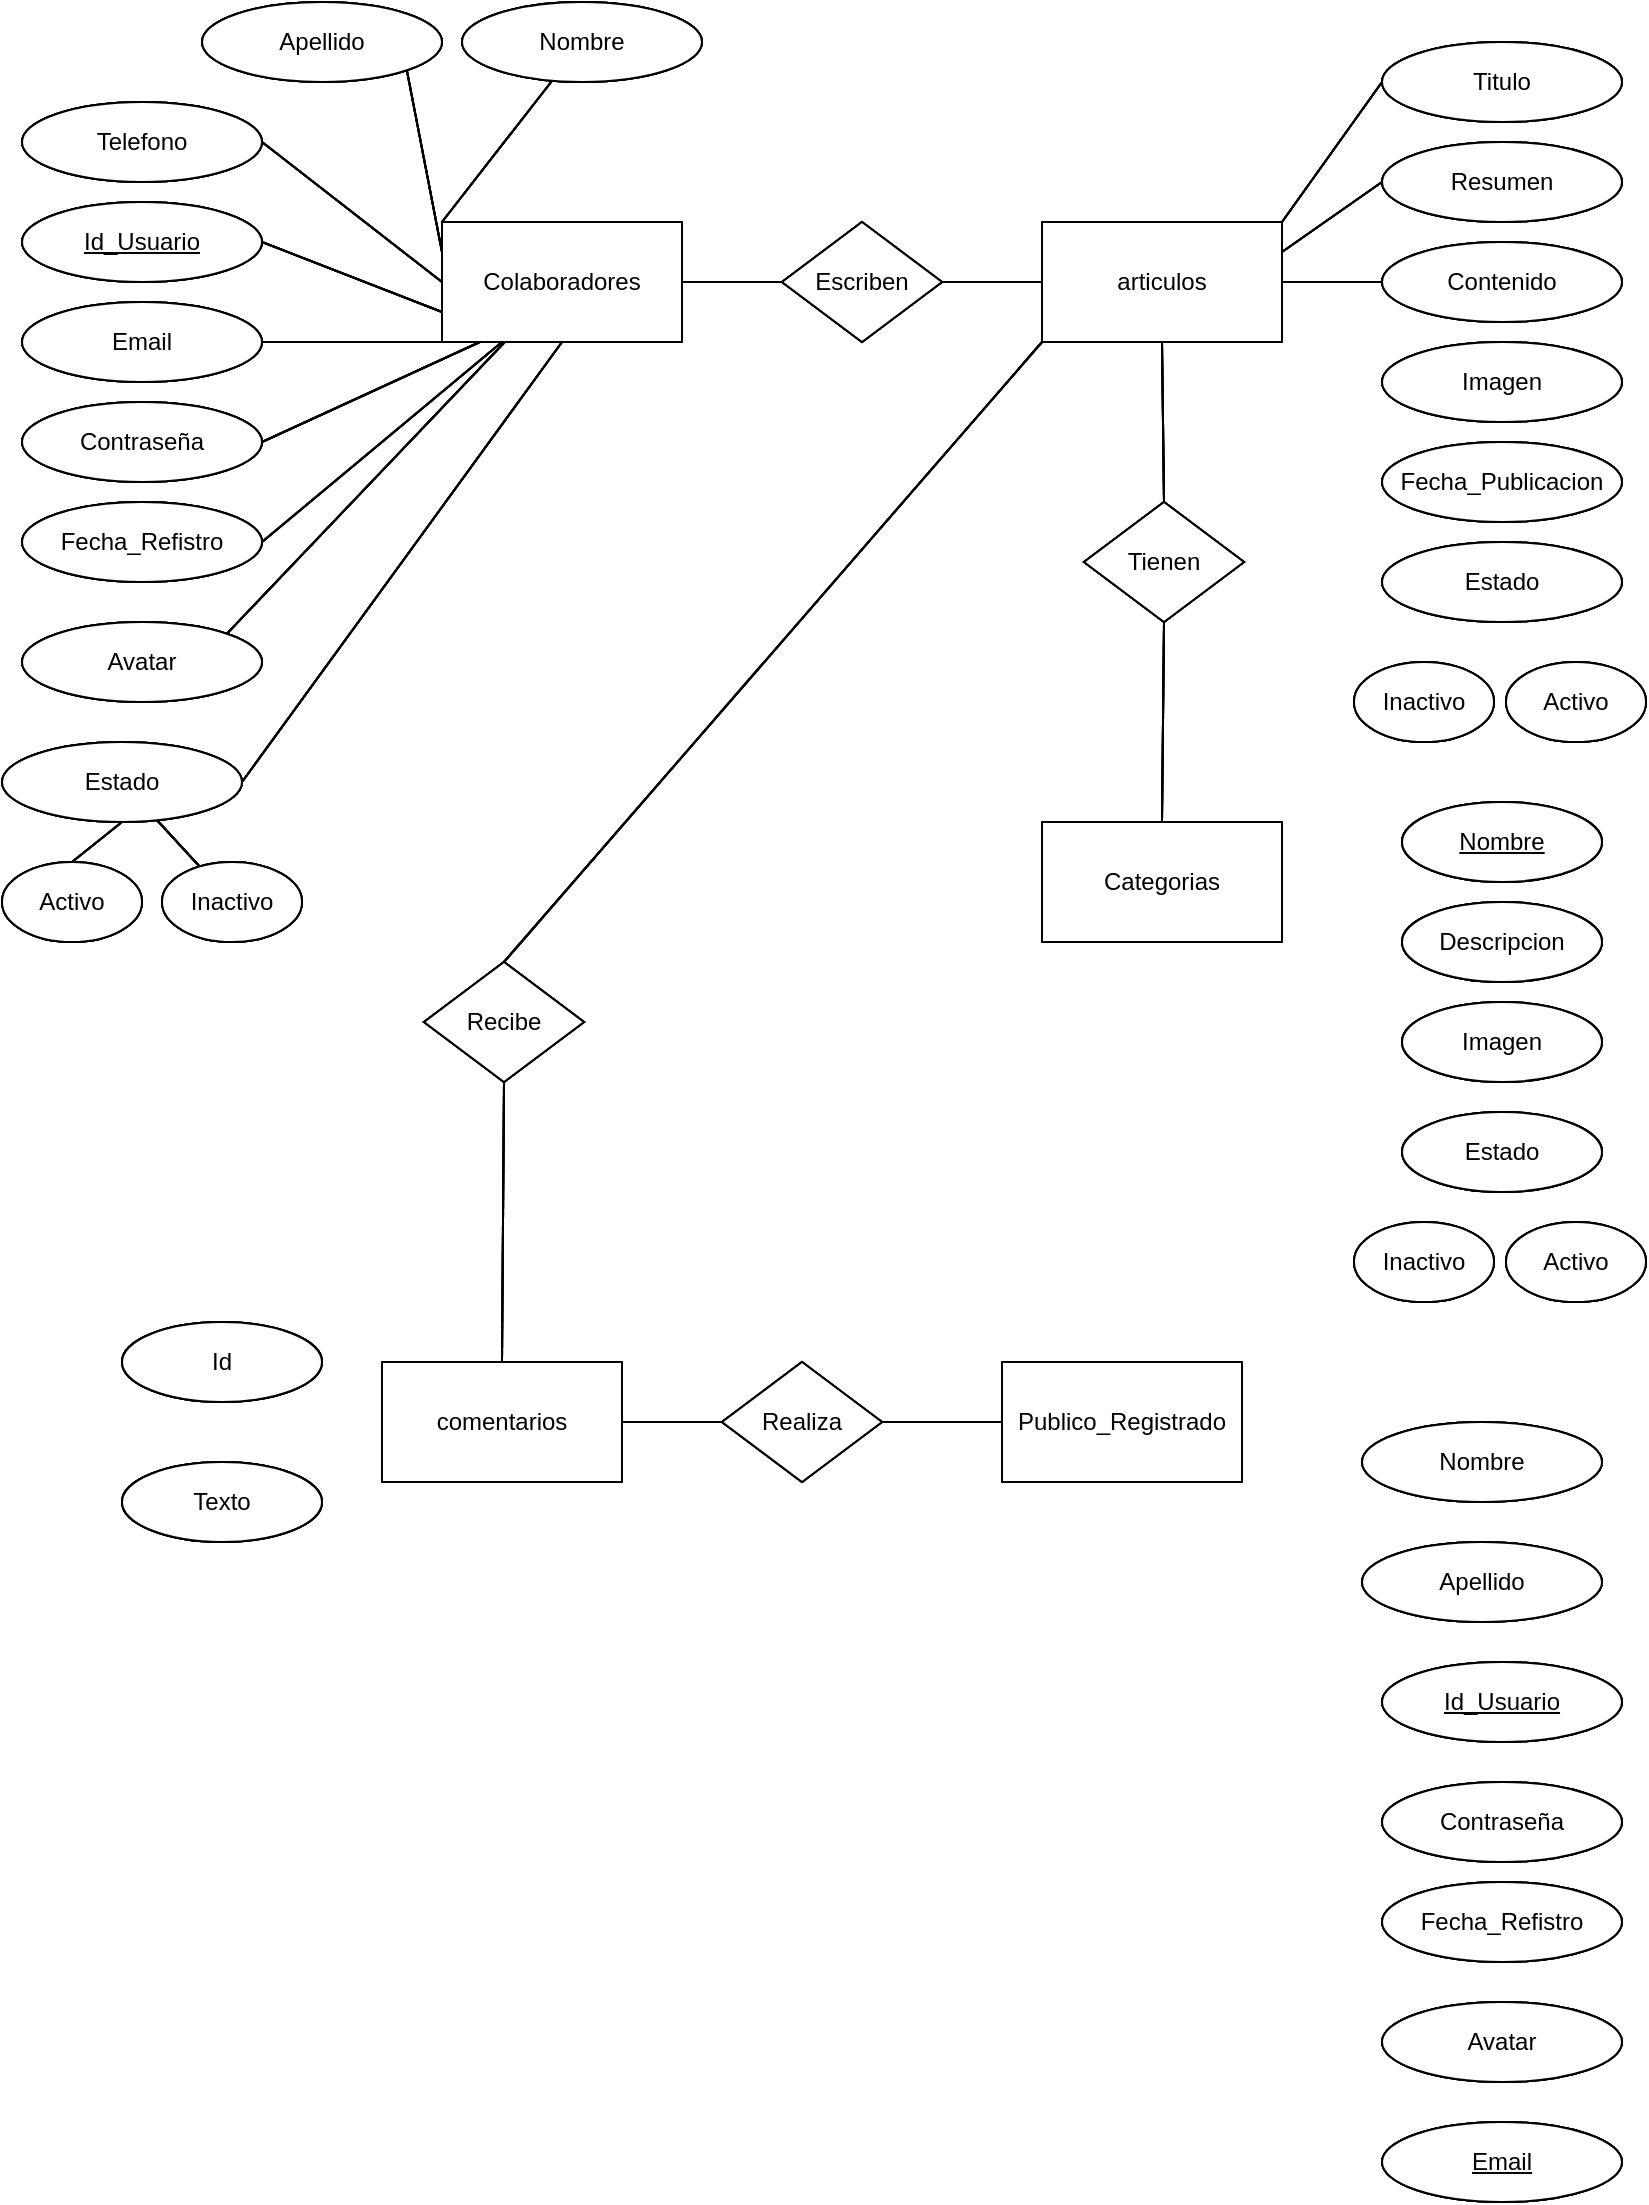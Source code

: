 <mxfile>
    <diagram id="1EV64XR-tnMIAK394U29" name="Página-1">
        <mxGraphModel dx="946" dy="679" grid="1" gridSize="10" guides="1" tooltips="1" connect="1" arrows="1" fold="1" page="1" pageScale="1" pageWidth="827" pageHeight="1169" math="0" shadow="0">
            <root>
                <mxCell id="0"/>
                <mxCell id="1" parent="0"/>
                <mxCell id="2" value="Colaboradores" style="rounded=0;whiteSpace=wrap;html=1;" parent="1" vertex="1">
                    <mxGeometry x="220" y="120" width="120" height="60" as="geometry"/>
                </mxCell>
                <mxCell id="3" value="articulos" style="rounded=0;whiteSpace=wrap;html=1;" parent="1" vertex="1">
                    <mxGeometry x="520" y="120" width="120" height="60" as="geometry"/>
                </mxCell>
                <mxCell id="4" value="comentarios" style="rounded=0;whiteSpace=wrap;html=1;" parent="1" vertex="1">
                    <mxGeometry x="190" y="690" width="120" height="60" as="geometry"/>
                </mxCell>
                <mxCell id="6" value="Publico_Registrado" style="rounded=0;whiteSpace=wrap;html=1;" parent="1" vertex="1">
                    <mxGeometry x="500" y="690" width="120" height="60" as="geometry"/>
                </mxCell>
                <mxCell id="8" value="Categorias" style="rounded=0;whiteSpace=wrap;html=1;" parent="1" vertex="1">
                    <mxGeometry x="520" y="420" width="120" height="60" as="geometry"/>
                </mxCell>
                <mxCell id="9" value="Nombre" style="ellipse;whiteSpace=wrap;html=1;" parent="1" vertex="1">
                    <mxGeometry x="230" y="10" width="120" height="40" as="geometry"/>
                </mxCell>
                <mxCell id="34" style="edgeStyle=none;html=1;exitX=1;exitY=1;exitDx=0;exitDy=0;entryX=0;entryY=0.25;entryDx=0;entryDy=0;endArrow=none;endFill=0;" parent="1" source="10" target="2" edge="1">
                    <mxGeometry relative="1" as="geometry"/>
                </mxCell>
                <mxCell id="10" value="Apellido" style="ellipse;whiteSpace=wrap;html=1;" parent="1" vertex="1">
                    <mxGeometry x="100" y="10" width="120" height="40" as="geometry"/>
                </mxCell>
                <mxCell id="11" value="Telefono" style="ellipse;whiteSpace=wrap;html=1;" parent="1" vertex="1">
                    <mxGeometry x="10" y="60" width="120" height="40" as="geometry"/>
                </mxCell>
                <mxCell id="12" value="&lt;u&gt;Id_Usuario&lt;/u&gt;" style="ellipse;whiteSpace=wrap;html=1;" parent="1" vertex="1">
                    <mxGeometry x="10" y="110" width="120" height="40" as="geometry"/>
                </mxCell>
                <mxCell id="13" value="Email" style="ellipse;whiteSpace=wrap;html=1;" parent="1" vertex="1">
                    <mxGeometry x="10" y="160" width="120" height="40" as="geometry"/>
                </mxCell>
                <mxCell id="15" value="Contraseña" style="ellipse;whiteSpace=wrap;html=1;" parent="1" vertex="1">
                    <mxGeometry x="10" y="210" width="120" height="40" as="geometry"/>
                </mxCell>
                <mxCell id="16" value="Fecha_Refistro" style="ellipse;whiteSpace=wrap;html=1;" parent="1" vertex="1">
                    <mxGeometry x="10" y="260" width="120" height="40" as="geometry"/>
                </mxCell>
                <mxCell id="17" value="Activo" style="ellipse;whiteSpace=wrap;html=1;" parent="1" vertex="1">
                    <mxGeometry y="440" width="70" height="40" as="geometry"/>
                </mxCell>
                <mxCell id="18" value="Inactivo" style="ellipse;whiteSpace=wrap;html=1;" parent="1" vertex="1">
                    <mxGeometry x="80" y="440" width="70" height="40" as="geometry"/>
                </mxCell>
                <mxCell id="19" value="Avatar" style="ellipse;whiteSpace=wrap;html=1;" parent="1" vertex="1">
                    <mxGeometry x="10" y="320" width="120" height="40" as="geometry"/>
                </mxCell>
                <mxCell id="20" value="Estado" style="ellipse;whiteSpace=wrap;html=1;" parent="1" vertex="1">
                    <mxGeometry y="380" width="120" height="40" as="geometry"/>
                </mxCell>
                <mxCell id="21" value="Titulo" style="ellipse;whiteSpace=wrap;html=1;" parent="1" vertex="1">
                    <mxGeometry x="690" y="30" width="120" height="40" as="geometry"/>
                </mxCell>
                <mxCell id="22" value="Resumen" style="ellipse;whiteSpace=wrap;html=1;" parent="1" vertex="1">
                    <mxGeometry x="690" y="80" width="120" height="40" as="geometry"/>
                </mxCell>
                <mxCell id="23" value="Contenido" style="ellipse;whiteSpace=wrap;html=1;" parent="1" vertex="1">
                    <mxGeometry x="690" y="130" width="120" height="40" as="geometry"/>
                </mxCell>
                <mxCell id="24" value="Imagen" style="ellipse;whiteSpace=wrap;html=1;" parent="1" vertex="1">
                    <mxGeometry x="690" y="180" width="120" height="40" as="geometry"/>
                </mxCell>
                <mxCell id="25" value="Fecha_Publicacion" style="ellipse;whiteSpace=wrap;html=1;" parent="1" vertex="1">
                    <mxGeometry x="690" y="230" width="120" height="40" as="geometry"/>
                </mxCell>
                <mxCell id="26" value="Estado" style="ellipse;whiteSpace=wrap;html=1;" parent="1" vertex="1">
                    <mxGeometry x="690" y="280" width="120" height="40" as="geometry"/>
                </mxCell>
                <mxCell id="29" value="Activo" style="ellipse;whiteSpace=wrap;html=1;" parent="1" vertex="1">
                    <mxGeometry x="752" y="340" width="70" height="40" as="geometry"/>
                </mxCell>
                <mxCell id="30" value="Inactivo" style="ellipse;whiteSpace=wrap;html=1;" parent="1" vertex="1">
                    <mxGeometry x="676" y="340" width="70" height="40" as="geometry"/>
                </mxCell>
                <mxCell id="33" value="" style="endArrow=none;html=1;exitX=0;exitY=0;exitDx=0;exitDy=0;" parent="1" source="2" target="9" edge="1">
                    <mxGeometry width="50" height="50" relative="1" as="geometry">
                        <mxPoint x="420" y="230" as="sourcePoint"/>
                        <mxPoint x="130" y="50" as="targetPoint"/>
                    </mxGeometry>
                </mxCell>
                <mxCell id="35" value="" style="endArrow=none;html=1;entryX=0;entryY=0.5;entryDx=0;entryDy=0;exitX=1;exitY=0.5;exitDx=0;exitDy=0;" parent="1" source="11" target="2" edge="1">
                    <mxGeometry width="50" height="50" relative="1" as="geometry">
                        <mxPoint x="130" y="160" as="sourcePoint"/>
                        <mxPoint x="180" y="110" as="targetPoint"/>
                    </mxGeometry>
                </mxCell>
                <mxCell id="36" value="" style="endArrow=none;html=1;entryX=0;entryY=0.75;entryDx=0;entryDy=0;exitX=1;exitY=0.5;exitDx=0;exitDy=0;" parent="1" source="12" target="2" edge="1">
                    <mxGeometry width="50" height="50" relative="1" as="geometry">
                        <mxPoint x="330" y="290" as="sourcePoint"/>
                        <mxPoint x="380" y="240" as="targetPoint"/>
                        <Array as="points"/>
                    </mxGeometry>
                </mxCell>
                <mxCell id="37" value="" style="endArrow=none;html=1;entryX=0;entryY=1;entryDx=0;entryDy=0;exitX=1;exitY=0.5;exitDx=0;exitDy=0;" parent="1" source="13" target="2" edge="1">
                    <mxGeometry width="50" height="50" relative="1" as="geometry">
                        <mxPoint x="130" y="270" as="sourcePoint"/>
                        <mxPoint x="180" y="220" as="targetPoint"/>
                    </mxGeometry>
                </mxCell>
                <mxCell id="38" value="" style="endArrow=none;html=1;entryX=0.158;entryY=1;entryDx=0;entryDy=0;entryPerimeter=0;exitX=1;exitY=0.5;exitDx=0;exitDy=0;" parent="1" source="15" target="2" edge="1">
                    <mxGeometry width="50" height="50" relative="1" as="geometry">
                        <mxPoint x="130" y="320" as="sourcePoint"/>
                        <mxPoint x="250" y="180" as="targetPoint"/>
                    </mxGeometry>
                </mxCell>
                <mxCell id="39" value="" style="endArrow=none;html=1;entryX=0.25;entryY=1;entryDx=0;entryDy=0;exitX=1;exitY=0.5;exitDx=0;exitDy=0;" parent="1" source="16" target="2" edge="1">
                    <mxGeometry width="50" height="50" relative="1" as="geometry">
                        <mxPoint x="130" y="375" as="sourcePoint"/>
                        <mxPoint x="280" y="190" as="targetPoint"/>
                    </mxGeometry>
                </mxCell>
                <mxCell id="40" value="" style="endArrow=none;html=1;exitX=1;exitY=0;exitDx=0;exitDy=0;" parent="1" source="19" target="2" edge="1">
                    <mxGeometry width="50" height="50" relative="1" as="geometry">
                        <mxPoint x="330" y="290" as="sourcePoint"/>
                        <mxPoint x="265" y="185" as="targetPoint"/>
                    </mxGeometry>
                </mxCell>
                <mxCell id="41" value="" style="endArrow=none;html=1;exitX=1;exitY=0.5;exitDx=0;exitDy=0;entryX=0.5;entryY=1;entryDx=0;entryDy=0;" parent="1" source="20" target="2" edge="1">
                    <mxGeometry width="50" height="50" relative="1" as="geometry">
                        <mxPoint x="330" y="290" as="sourcePoint"/>
                        <mxPoint x="380" y="240" as="targetPoint"/>
                    </mxGeometry>
                </mxCell>
                <mxCell id="42" value="" style="endArrow=none;html=1;" parent="1" source="18" target="20" edge="1">
                    <mxGeometry width="50" height="50" relative="1" as="geometry">
                        <mxPoint x="330" y="490" as="sourcePoint"/>
                        <mxPoint x="240" y="460" as="targetPoint"/>
                    </mxGeometry>
                </mxCell>
                <mxCell id="43" value="" style="endArrow=none;html=1;entryX=0.5;entryY=1;entryDx=0;entryDy=0;exitX=0.5;exitY=0;exitDx=0;exitDy=0;" parent="1" source="17" target="20" edge="1">
                    <mxGeometry width="50" height="50" relative="1" as="geometry">
                        <mxPoint x="330" y="490" as="sourcePoint"/>
                        <mxPoint x="380" y="440" as="targetPoint"/>
                    </mxGeometry>
                </mxCell>
                <mxCell id="44" value="&lt;u&gt;Nombre&lt;/u&gt;" style="ellipse;whiteSpace=wrap;html=1;" parent="1" vertex="1">
                    <mxGeometry x="700" y="410" width="100" height="40" as="geometry"/>
                </mxCell>
                <mxCell id="45" value="Descripcion&lt;span style=&quot;color: rgba(0, 0, 0, 0); font-family: monospace; font-size: 0px; text-align: start;&quot;&gt;%3CmxGraphModel%3E%3Croot%3E%3CmxCell%20id%3D%220%22%2F%3E%3CmxCell%20id%3D%221%22%20parent%3D%220%22%2F%3E%3CmxCell%20id%3D%222%22%20value%3D%22Nombre%22%20style%3D%22ellipse%3BwhiteSpace%3Dwrap%3Bhtml%3D1%3B%22%20vertex%3D%221%22%20parent%3D%221%22%3E%3CmxGeometry%20x%3D%22700%22%20y%3D%22410%22%20width%3D%22100%22%20height%3D%2240%22%20as%3D%22geometry%22%2F%3E%3C%2FmxCell%3E%3C%2Froot%3E%3C%2FmxGraphModel%3E&lt;/span&gt;" style="ellipse;whiteSpace=wrap;html=1;" parent="1" vertex="1">
                    <mxGeometry x="700" y="460" width="100" height="40" as="geometry"/>
                </mxCell>
                <mxCell id="46" value="Imagen" style="ellipse;whiteSpace=wrap;html=1;" parent="1" vertex="1">
                    <mxGeometry x="700" y="510" width="100" height="40" as="geometry"/>
                </mxCell>
                <mxCell id="47" value="Estado" style="ellipse;whiteSpace=wrap;html=1;" parent="1" vertex="1">
                    <mxGeometry x="700" y="565" width="100" height="40" as="geometry"/>
                </mxCell>
                <mxCell id="48" value="Id" style="ellipse;whiteSpace=wrap;html=1;" parent="1" vertex="1">
                    <mxGeometry x="60" y="670" width="100" height="40" as="geometry"/>
                </mxCell>
                <mxCell id="50" value="Texto" style="ellipse;whiteSpace=wrap;html=1;" parent="1" vertex="1">
                    <mxGeometry x="60" y="740" width="100" height="40" as="geometry"/>
                </mxCell>
                <mxCell id="52" value="Inactivo" style="ellipse;whiteSpace=wrap;html=1;" parent="1" vertex="1">
                    <mxGeometry x="676" y="620" width="70" height="40" as="geometry"/>
                </mxCell>
                <mxCell id="53" value="Activo" style="ellipse;whiteSpace=wrap;html=1;" parent="1" vertex="1">
                    <mxGeometry x="752" y="620" width="70" height="40" as="geometry"/>
                </mxCell>
                <mxCell id="54" value="Nombre" style="ellipse;whiteSpace=wrap;html=1;" parent="1" vertex="1">
                    <mxGeometry x="680" y="720" width="120" height="40" as="geometry"/>
                </mxCell>
                <mxCell id="55" value="Apellido" style="ellipse;whiteSpace=wrap;html=1;" parent="1" vertex="1">
                    <mxGeometry x="680" y="780" width="120" height="40" as="geometry"/>
                </mxCell>
                <mxCell id="56" value="&lt;u&gt;Id_Usuario&lt;/u&gt;" style="ellipse;whiteSpace=wrap;html=1;" parent="1" vertex="1">
                    <mxGeometry x="690" y="840" width="120" height="40" as="geometry"/>
                </mxCell>
                <mxCell id="57" value="Contraseña" style="ellipse;whiteSpace=wrap;html=1;" parent="1" vertex="1">
                    <mxGeometry x="690" y="900" width="120" height="40" as="geometry"/>
                </mxCell>
                <mxCell id="58" value="Fecha_Refistro" style="ellipse;whiteSpace=wrap;html=1;" parent="1" vertex="1">
                    <mxGeometry x="690" y="950" width="120" height="40" as="geometry"/>
                </mxCell>
                <mxCell id="59" value="Avatar" style="ellipse;whiteSpace=wrap;html=1;" parent="1" vertex="1">
                    <mxGeometry x="690" y="1010" width="120" height="40" as="geometry"/>
                </mxCell>
                <mxCell id="60" value="&lt;u&gt;Email&lt;/u&gt;" style="ellipse;whiteSpace=wrap;html=1;" parent="1" vertex="1">
                    <mxGeometry x="690" y="1070" width="120" height="40" as="geometry"/>
                </mxCell>
                <mxCell id="62" value="Escriben" style="rhombus;whiteSpace=wrap;html=1;" parent="1" vertex="1">
                    <mxGeometry x="390" y="120" width="80" height="60" as="geometry"/>
                </mxCell>
                <mxCell id="63" value="Tienen" style="rhombus;whiteSpace=wrap;html=1;" parent="1" vertex="1">
                    <mxGeometry x="541" y="260" width="80" height="60" as="geometry"/>
                </mxCell>
                <mxCell id="64" value="Realiza" style="rhombus;whiteSpace=wrap;html=1;" parent="1" vertex="1">
                    <mxGeometry x="360" y="690" width="80" height="60" as="geometry"/>
                </mxCell>
                <mxCell id="65" value="Recibe" style="rhombus;whiteSpace=wrap;html=1;" parent="1" vertex="1">
                    <mxGeometry x="211" y="490" width="80" height="60" as="geometry"/>
                </mxCell>
                <mxCell id="69" value="" style="endArrow=none;html=1;exitX=1;exitY=0.5;exitDx=0;exitDy=0;" parent="1" source="2" edge="1">
                    <mxGeometry width="50" height="50" relative="1" as="geometry">
                        <mxPoint x="390" y="370" as="sourcePoint"/>
                        <mxPoint x="390" y="150" as="targetPoint"/>
                    </mxGeometry>
                </mxCell>
                <mxCell id="70" value="" style="endArrow=none;html=1;exitX=1;exitY=0.5;exitDx=0;exitDy=0;" parent="1" edge="1">
                    <mxGeometry width="50" height="50" relative="1" as="geometry">
                        <mxPoint x="470.0" y="150" as="sourcePoint"/>
                        <mxPoint x="520" y="150" as="targetPoint"/>
                    </mxGeometry>
                </mxCell>
                <mxCell id="71" value="" style="endArrow=none;html=1;entryX=0.5;entryY=1;entryDx=0;entryDy=0;exitX=0.5;exitY=0;exitDx=0;exitDy=0;" parent="1" source="63" target="3" edge="1">
                    <mxGeometry width="50" height="50" relative="1" as="geometry">
                        <mxPoint x="430" y="270" as="sourcePoint"/>
                        <mxPoint x="480" y="220" as="targetPoint"/>
                    </mxGeometry>
                </mxCell>
                <mxCell id="72" value="" style="endArrow=none;html=1;entryX=0.5;entryY=1;entryDx=0;entryDy=0;exitX=0.5;exitY=0;exitDx=0;exitDy=0;" parent="1" source="8" target="63" edge="1">
                    <mxGeometry width="50" height="50" relative="1" as="geometry">
                        <mxPoint x="430" y="390" as="sourcePoint"/>
                        <mxPoint x="480" y="340" as="targetPoint"/>
                    </mxGeometry>
                </mxCell>
                <mxCell id="73" value="" style="endArrow=none;html=1;entryX=0;entryY=0.5;entryDx=0;entryDy=0;exitX=1;exitY=0.5;exitDx=0;exitDy=0;" parent="1" source="64" target="6" edge="1">
                    <mxGeometry width="50" height="50" relative="1" as="geometry">
                        <mxPoint x="430" y="630" as="sourcePoint"/>
                        <mxPoint x="480" y="580" as="targetPoint"/>
                    </mxGeometry>
                </mxCell>
                <mxCell id="74" value="" style="endArrow=none;html=1;entryX=0;entryY=0.5;entryDx=0;entryDy=0;exitX=1;exitY=0.5;exitDx=0;exitDy=0;" parent="1" source="4" target="64" edge="1">
                    <mxGeometry width="50" height="50" relative="1" as="geometry">
                        <mxPoint x="450.0" y="730.0" as="sourcePoint"/>
                        <mxPoint x="510.0" y="730.0" as="targetPoint"/>
                    </mxGeometry>
                </mxCell>
                <mxCell id="75" value="" style="endArrow=none;html=1;entryX=0;entryY=1;entryDx=0;entryDy=0;exitX=0.5;exitY=0;exitDx=0;exitDy=0;" parent="1" source="65" target="3" edge="1">
                    <mxGeometry width="50" height="50" relative="1" as="geometry">
                        <mxPoint x="430" y="390" as="sourcePoint"/>
                        <mxPoint x="480" y="340" as="targetPoint"/>
                    </mxGeometry>
                </mxCell>
                <mxCell id="76" value="" style="endArrow=none;html=1;entryX=0.5;entryY=1;entryDx=0;entryDy=0;exitX=0.5;exitY=0;exitDx=0;exitDy=0;" parent="1" source="4" target="65" edge="1">
                    <mxGeometry width="50" height="50" relative="1" as="geometry">
                        <mxPoint x="430" y="630" as="sourcePoint"/>
                        <mxPoint x="480" y="580" as="targetPoint"/>
                    </mxGeometry>
                </mxCell>
                <mxCell id="77" value="" style="endArrow=none;html=1;entryX=0;entryY=0.5;entryDx=0;entryDy=0;exitX=1;exitY=0;exitDx=0;exitDy=0;" parent="1" source="3" target="21" edge="1">
                    <mxGeometry width="50" height="50" relative="1" as="geometry">
                        <mxPoint x="570" y="140" as="sourcePoint"/>
                        <mxPoint x="620" y="90" as="targetPoint"/>
                    </mxGeometry>
                </mxCell>
                <mxCell id="78" value="" style="endArrow=none;html=1;entryX=0;entryY=0.5;entryDx=0;entryDy=0;exitX=1;exitY=0.25;exitDx=0;exitDy=0;" parent="1" source="3" target="22" edge="1">
                    <mxGeometry width="50" height="50" relative="1" as="geometry">
                        <mxPoint x="620" y="170" as="sourcePoint"/>
                        <mxPoint x="670" y="120" as="targetPoint"/>
                    </mxGeometry>
                </mxCell>
                <mxCell id="79" value="" style="endArrow=none;html=1;entryX=0;entryY=0.5;entryDx=0;entryDy=0;exitX=1;exitY=0.5;exitDx=0;exitDy=0;" parent="1" source="3" target="23" edge="1">
                    <mxGeometry width="50" height="50" relative="1" as="geometry">
                        <mxPoint x="620" y="170" as="sourcePoint"/>
                        <mxPoint x="670" y="120" as="targetPoint"/>
                    </mxGeometry>
                </mxCell>
                <mxCell id="80" value="Colaboradores" style="rounded=0;whiteSpace=wrap;html=1;" vertex="1" parent="1">
                    <mxGeometry x="220" y="120" width="120" height="60" as="geometry"/>
                </mxCell>
                <mxCell id="81" value="articulos" style="rounded=0;whiteSpace=wrap;html=1;" vertex="1" parent="1">
                    <mxGeometry x="520" y="120" width="120" height="60" as="geometry"/>
                </mxCell>
                <mxCell id="82" value="comentarios" style="rounded=0;whiteSpace=wrap;html=1;" vertex="1" parent="1">
                    <mxGeometry x="190" y="690" width="120" height="60" as="geometry"/>
                </mxCell>
                <mxCell id="83" value="Publico_Registrado" style="rounded=0;whiteSpace=wrap;html=1;" vertex="1" parent="1">
                    <mxGeometry x="500" y="690" width="120" height="60" as="geometry"/>
                </mxCell>
                <mxCell id="84" value="Categorias" style="rounded=0;whiteSpace=wrap;html=1;" vertex="1" parent="1">
                    <mxGeometry x="520" y="420" width="120" height="60" as="geometry"/>
                </mxCell>
                <mxCell id="85" value="Nombre" style="ellipse;whiteSpace=wrap;html=1;" vertex="1" parent="1">
                    <mxGeometry x="230" y="10" width="120" height="40" as="geometry"/>
                </mxCell>
                <mxCell id="86" style="edgeStyle=none;html=1;exitX=1;exitY=1;exitDx=0;exitDy=0;entryX=0;entryY=0.25;entryDx=0;entryDy=0;endArrow=none;endFill=0;" edge="1" parent="1" source="87" target="80">
                    <mxGeometry relative="1" as="geometry"/>
                </mxCell>
                <mxCell id="87" value="Apellido" style="ellipse;whiteSpace=wrap;html=1;" vertex="1" parent="1">
                    <mxGeometry x="100" y="10" width="120" height="40" as="geometry"/>
                </mxCell>
                <mxCell id="88" value="Telefono" style="ellipse;whiteSpace=wrap;html=1;" vertex="1" parent="1">
                    <mxGeometry x="10" y="60" width="120" height="40" as="geometry"/>
                </mxCell>
                <mxCell id="89" value="&lt;u&gt;Id_Usuario&lt;/u&gt;" style="ellipse;whiteSpace=wrap;html=1;" vertex="1" parent="1">
                    <mxGeometry x="10" y="110" width="120" height="40" as="geometry"/>
                </mxCell>
                <mxCell id="90" value="Email" style="ellipse;whiteSpace=wrap;html=1;" vertex="1" parent="1">
                    <mxGeometry x="10" y="160" width="120" height="40" as="geometry"/>
                </mxCell>
                <mxCell id="91" value="Contraseña" style="ellipse;whiteSpace=wrap;html=1;" vertex="1" parent="1">
                    <mxGeometry x="10" y="210" width="120" height="40" as="geometry"/>
                </mxCell>
                <mxCell id="92" value="Fecha_Refistro" style="ellipse;whiteSpace=wrap;html=1;" vertex="1" parent="1">
                    <mxGeometry x="10" y="260" width="120" height="40" as="geometry"/>
                </mxCell>
                <mxCell id="93" value="Activo" style="ellipse;whiteSpace=wrap;html=1;" vertex="1" parent="1">
                    <mxGeometry y="440" width="70" height="40" as="geometry"/>
                </mxCell>
                <mxCell id="94" value="Inactivo" style="ellipse;whiteSpace=wrap;html=1;" vertex="1" parent="1">
                    <mxGeometry x="80" y="440" width="70" height="40" as="geometry"/>
                </mxCell>
                <mxCell id="95" value="Avatar" style="ellipse;whiteSpace=wrap;html=1;" vertex="1" parent="1">
                    <mxGeometry x="10" y="320" width="120" height="40" as="geometry"/>
                </mxCell>
                <mxCell id="96" value="Estado" style="ellipse;whiteSpace=wrap;html=1;" vertex="1" parent="1">
                    <mxGeometry y="380" width="120" height="40" as="geometry"/>
                </mxCell>
                <mxCell id="97" value="Titulo" style="ellipse;whiteSpace=wrap;html=1;" vertex="1" parent="1">
                    <mxGeometry x="690" y="30" width="120" height="40" as="geometry"/>
                </mxCell>
                <mxCell id="98" value="Resumen" style="ellipse;whiteSpace=wrap;html=1;" vertex="1" parent="1">
                    <mxGeometry x="690" y="80" width="120" height="40" as="geometry"/>
                </mxCell>
                <mxCell id="99" value="Contenido" style="ellipse;whiteSpace=wrap;html=1;" vertex="1" parent="1">
                    <mxGeometry x="690" y="130" width="120" height="40" as="geometry"/>
                </mxCell>
                <mxCell id="100" value="Imagen" style="ellipse;whiteSpace=wrap;html=1;" vertex="1" parent="1">
                    <mxGeometry x="690" y="180" width="120" height="40" as="geometry"/>
                </mxCell>
                <mxCell id="101" value="Fecha_Publicacion" style="ellipse;whiteSpace=wrap;html=1;" vertex="1" parent="1">
                    <mxGeometry x="690" y="230" width="120" height="40" as="geometry"/>
                </mxCell>
                <mxCell id="102" value="Estado" style="ellipse;whiteSpace=wrap;html=1;" vertex="1" parent="1">
                    <mxGeometry x="690" y="280" width="120" height="40" as="geometry"/>
                </mxCell>
                <mxCell id="103" value="Activo" style="ellipse;whiteSpace=wrap;html=1;" vertex="1" parent="1">
                    <mxGeometry x="752" y="340" width="70" height="40" as="geometry"/>
                </mxCell>
                <mxCell id="104" value="Inactivo" style="ellipse;whiteSpace=wrap;html=1;" vertex="1" parent="1">
                    <mxGeometry x="676" y="340" width="70" height="40" as="geometry"/>
                </mxCell>
                <mxCell id="105" value="" style="endArrow=none;html=1;exitX=0;exitY=0;exitDx=0;exitDy=0;" edge="1" parent="1" source="80" target="85">
                    <mxGeometry width="50" height="50" relative="1" as="geometry">
                        <mxPoint x="420" y="230" as="sourcePoint"/>
                        <mxPoint x="130" y="50" as="targetPoint"/>
                    </mxGeometry>
                </mxCell>
                <mxCell id="106" value="" style="endArrow=none;html=1;entryX=0;entryY=0.5;entryDx=0;entryDy=0;exitX=1;exitY=0.5;exitDx=0;exitDy=0;" edge="1" parent="1" source="88" target="80">
                    <mxGeometry width="50" height="50" relative="1" as="geometry">
                        <mxPoint x="130" y="160" as="sourcePoint"/>
                        <mxPoint x="180" y="110" as="targetPoint"/>
                    </mxGeometry>
                </mxCell>
                <mxCell id="107" value="" style="endArrow=none;html=1;entryX=0;entryY=0.75;entryDx=0;entryDy=0;exitX=1;exitY=0.5;exitDx=0;exitDy=0;" edge="1" parent="1" source="89" target="80">
                    <mxGeometry width="50" height="50" relative="1" as="geometry">
                        <mxPoint x="330" y="290" as="sourcePoint"/>
                        <mxPoint x="380" y="240" as="targetPoint"/>
                        <Array as="points"/>
                    </mxGeometry>
                </mxCell>
                <mxCell id="108" value="" style="endArrow=none;html=1;entryX=0;entryY=1;entryDx=0;entryDy=0;exitX=1;exitY=0.5;exitDx=0;exitDy=0;" edge="1" parent="1" source="90" target="80">
                    <mxGeometry width="50" height="50" relative="1" as="geometry">
                        <mxPoint x="130" y="270" as="sourcePoint"/>
                        <mxPoint x="180" y="220" as="targetPoint"/>
                    </mxGeometry>
                </mxCell>
                <mxCell id="109" value="" style="endArrow=none;html=1;entryX=0.158;entryY=1;entryDx=0;entryDy=0;entryPerimeter=0;exitX=1;exitY=0.5;exitDx=0;exitDy=0;" edge="1" parent="1" source="91" target="80">
                    <mxGeometry width="50" height="50" relative="1" as="geometry">
                        <mxPoint x="130" y="320" as="sourcePoint"/>
                        <mxPoint x="250" y="180" as="targetPoint"/>
                    </mxGeometry>
                </mxCell>
                <mxCell id="110" value="" style="endArrow=none;html=1;entryX=0.25;entryY=1;entryDx=0;entryDy=0;exitX=1;exitY=0.5;exitDx=0;exitDy=0;" edge="1" parent="1" source="92" target="80">
                    <mxGeometry width="50" height="50" relative="1" as="geometry">
                        <mxPoint x="130" y="375" as="sourcePoint"/>
                        <mxPoint x="280" y="190" as="targetPoint"/>
                    </mxGeometry>
                </mxCell>
                <mxCell id="111" value="" style="endArrow=none;html=1;exitX=1;exitY=0;exitDx=0;exitDy=0;" edge="1" parent="1" source="95" target="80">
                    <mxGeometry width="50" height="50" relative="1" as="geometry">
                        <mxPoint x="330" y="290" as="sourcePoint"/>
                        <mxPoint x="265" y="185" as="targetPoint"/>
                    </mxGeometry>
                </mxCell>
                <mxCell id="112" value="" style="endArrow=none;html=1;exitX=1;exitY=0.5;exitDx=0;exitDy=0;entryX=0.5;entryY=1;entryDx=0;entryDy=0;" edge="1" parent="1" source="96" target="80">
                    <mxGeometry width="50" height="50" relative="1" as="geometry">
                        <mxPoint x="330" y="290" as="sourcePoint"/>
                        <mxPoint x="380" y="240" as="targetPoint"/>
                    </mxGeometry>
                </mxCell>
                <mxCell id="113" value="" style="endArrow=none;html=1;" edge="1" parent="1" source="94" target="96">
                    <mxGeometry width="50" height="50" relative="1" as="geometry">
                        <mxPoint x="330" y="490" as="sourcePoint"/>
                        <mxPoint x="240" y="460" as="targetPoint"/>
                    </mxGeometry>
                </mxCell>
                <mxCell id="114" value="" style="endArrow=none;html=1;entryX=0.5;entryY=1;entryDx=0;entryDy=0;exitX=0.5;exitY=0;exitDx=0;exitDy=0;" edge="1" parent="1" source="93" target="96">
                    <mxGeometry width="50" height="50" relative="1" as="geometry">
                        <mxPoint x="330" y="490" as="sourcePoint"/>
                        <mxPoint x="380" y="440" as="targetPoint"/>
                    </mxGeometry>
                </mxCell>
                <mxCell id="115" value="&lt;u&gt;Nombre&lt;/u&gt;" style="ellipse;whiteSpace=wrap;html=1;" vertex="1" parent="1">
                    <mxGeometry x="700" y="410" width="100" height="40" as="geometry"/>
                </mxCell>
                <mxCell id="116" value="Descripcion&lt;span style=&quot;color: rgba(0, 0, 0, 0); font-family: monospace; font-size: 0px; text-align: start;&quot;&gt;%3CmxGraphModel%3E%3Croot%3E%3CmxCell%20id%3D%220%22%2F%3E%3CmxCell%20id%3D%221%22%20parent%3D%220%22%2F%3E%3CmxCell%20id%3D%222%22%20value%3D%22Nombre%22%20style%3D%22ellipse%3BwhiteSpace%3Dwrap%3Bhtml%3D1%3B%22%20vertex%3D%221%22%20parent%3D%221%22%3E%3CmxGeometry%20x%3D%22700%22%20y%3D%22410%22%20width%3D%22100%22%20height%3D%2240%22%20as%3D%22geometry%22%2F%3E%3C%2FmxCell%3E%3C%2Froot%3E%3C%2FmxGraphModel%3E&lt;/span&gt;" style="ellipse;whiteSpace=wrap;html=1;" vertex="1" parent="1">
                    <mxGeometry x="700" y="460" width="100" height="40" as="geometry"/>
                </mxCell>
                <mxCell id="117" value="Imagen" style="ellipse;whiteSpace=wrap;html=1;" vertex="1" parent="1">
                    <mxGeometry x="700" y="510" width="100" height="40" as="geometry"/>
                </mxCell>
                <mxCell id="118" value="Estado" style="ellipse;whiteSpace=wrap;html=1;" vertex="1" parent="1">
                    <mxGeometry x="700" y="565" width="100" height="40" as="geometry"/>
                </mxCell>
                <mxCell id="119" value="Id" style="ellipse;whiteSpace=wrap;html=1;" vertex="1" parent="1">
                    <mxGeometry x="60" y="670" width="100" height="40" as="geometry"/>
                </mxCell>
                <mxCell id="120" value="Texto" style="ellipse;whiteSpace=wrap;html=1;" vertex="1" parent="1">
                    <mxGeometry x="60" y="740" width="100" height="40" as="geometry"/>
                </mxCell>
                <mxCell id="121" value="Inactivo" style="ellipse;whiteSpace=wrap;html=1;" vertex="1" parent="1">
                    <mxGeometry x="676" y="620" width="70" height="40" as="geometry"/>
                </mxCell>
                <mxCell id="122" value="Activo" style="ellipse;whiteSpace=wrap;html=1;" vertex="1" parent="1">
                    <mxGeometry x="752" y="620" width="70" height="40" as="geometry"/>
                </mxCell>
                <mxCell id="123" value="Nombre" style="ellipse;whiteSpace=wrap;html=1;" vertex="1" parent="1">
                    <mxGeometry x="680" y="720" width="120" height="40" as="geometry"/>
                </mxCell>
                <mxCell id="124" value="Apellido" style="ellipse;whiteSpace=wrap;html=1;" vertex="1" parent="1">
                    <mxGeometry x="680" y="780" width="120" height="40" as="geometry"/>
                </mxCell>
                <mxCell id="125" value="&lt;u&gt;Id_Usuario&lt;/u&gt;" style="ellipse;whiteSpace=wrap;html=1;" vertex="1" parent="1">
                    <mxGeometry x="690" y="840" width="120" height="40" as="geometry"/>
                </mxCell>
                <mxCell id="126" value="Contraseña" style="ellipse;whiteSpace=wrap;html=1;" vertex="1" parent="1">
                    <mxGeometry x="690" y="900" width="120" height="40" as="geometry"/>
                </mxCell>
                <mxCell id="127" value="Fecha_Refistro" style="ellipse;whiteSpace=wrap;html=1;" vertex="1" parent="1">
                    <mxGeometry x="690" y="950" width="120" height="40" as="geometry"/>
                </mxCell>
                <mxCell id="128" value="Avatar" style="ellipse;whiteSpace=wrap;html=1;" vertex="1" parent="1">
                    <mxGeometry x="690" y="1010" width="120" height="40" as="geometry"/>
                </mxCell>
                <mxCell id="129" value="&lt;u&gt;Email&lt;/u&gt;" style="ellipse;whiteSpace=wrap;html=1;" vertex="1" parent="1">
                    <mxGeometry x="690" y="1070" width="120" height="40" as="geometry"/>
                </mxCell>
                <mxCell id="130" value="Escriben" style="rhombus;whiteSpace=wrap;html=1;" vertex="1" parent="1">
                    <mxGeometry x="390" y="120" width="80" height="60" as="geometry"/>
                </mxCell>
                <mxCell id="131" value="Tienen" style="rhombus;whiteSpace=wrap;html=1;" vertex="1" parent="1">
                    <mxGeometry x="541" y="260" width="80" height="60" as="geometry"/>
                </mxCell>
                <mxCell id="132" value="Realiza" style="rhombus;whiteSpace=wrap;html=1;" vertex="1" parent="1">
                    <mxGeometry x="360" y="690" width="80" height="60" as="geometry"/>
                </mxCell>
                <mxCell id="133" value="Recibe" style="rhombus;whiteSpace=wrap;html=1;" vertex="1" parent="1">
                    <mxGeometry x="211" y="490" width="80" height="60" as="geometry"/>
                </mxCell>
                <mxCell id="134" value="" style="endArrow=none;html=1;exitX=1;exitY=0.5;exitDx=0;exitDy=0;" edge="1" parent="1" source="80">
                    <mxGeometry width="50" height="50" relative="1" as="geometry">
                        <mxPoint x="390" y="370" as="sourcePoint"/>
                        <mxPoint x="390" y="150" as="targetPoint"/>
                    </mxGeometry>
                </mxCell>
                <mxCell id="135" value="" style="endArrow=none;html=1;exitX=1;exitY=0.5;exitDx=0;exitDy=0;" edge="1" parent="1">
                    <mxGeometry width="50" height="50" relative="1" as="geometry">
                        <mxPoint x="470.0" y="150" as="sourcePoint"/>
                        <mxPoint x="520" y="150" as="targetPoint"/>
                    </mxGeometry>
                </mxCell>
                <mxCell id="136" value="" style="endArrow=none;html=1;entryX=0.5;entryY=1;entryDx=0;entryDy=0;exitX=0.5;exitY=0;exitDx=0;exitDy=0;" edge="1" parent="1" source="131" target="81">
                    <mxGeometry width="50" height="50" relative="1" as="geometry">
                        <mxPoint x="430" y="270" as="sourcePoint"/>
                        <mxPoint x="480" y="220" as="targetPoint"/>
                    </mxGeometry>
                </mxCell>
                <mxCell id="137" value="" style="endArrow=none;html=1;entryX=0.5;entryY=1;entryDx=0;entryDy=0;exitX=0.5;exitY=0;exitDx=0;exitDy=0;" edge="1" parent="1" source="84" target="131">
                    <mxGeometry width="50" height="50" relative="1" as="geometry">
                        <mxPoint x="430" y="390" as="sourcePoint"/>
                        <mxPoint x="480" y="340" as="targetPoint"/>
                    </mxGeometry>
                </mxCell>
                <mxCell id="138" value="" style="endArrow=none;html=1;entryX=0;entryY=0.5;entryDx=0;entryDy=0;exitX=1;exitY=0.5;exitDx=0;exitDy=0;" edge="1" parent="1" source="132" target="83">
                    <mxGeometry width="50" height="50" relative="1" as="geometry">
                        <mxPoint x="430" y="630" as="sourcePoint"/>
                        <mxPoint x="480" y="580" as="targetPoint"/>
                    </mxGeometry>
                </mxCell>
                <mxCell id="139" value="" style="endArrow=none;html=1;entryX=0;entryY=0.5;entryDx=0;entryDy=0;exitX=1;exitY=0.5;exitDx=0;exitDy=0;" edge="1" parent="1" source="82" target="132">
                    <mxGeometry width="50" height="50" relative="1" as="geometry">
                        <mxPoint x="450.0" y="730.0" as="sourcePoint"/>
                        <mxPoint x="510.0" y="730.0" as="targetPoint"/>
                    </mxGeometry>
                </mxCell>
                <mxCell id="140" value="" style="endArrow=none;html=1;entryX=0;entryY=1;entryDx=0;entryDy=0;exitX=0.5;exitY=0;exitDx=0;exitDy=0;" edge="1" parent="1" source="133" target="81">
                    <mxGeometry width="50" height="50" relative="1" as="geometry">
                        <mxPoint x="430" y="390" as="sourcePoint"/>
                        <mxPoint x="480" y="340" as="targetPoint"/>
                    </mxGeometry>
                </mxCell>
                <mxCell id="141" value="" style="endArrow=none;html=1;entryX=0.5;entryY=1;entryDx=0;entryDy=0;exitX=0.5;exitY=0;exitDx=0;exitDy=0;" edge="1" parent="1" source="82" target="133">
                    <mxGeometry width="50" height="50" relative="1" as="geometry">
                        <mxPoint x="430" y="630" as="sourcePoint"/>
                        <mxPoint x="480" y="580" as="targetPoint"/>
                    </mxGeometry>
                </mxCell>
                <mxCell id="142" value="" style="endArrow=none;html=1;entryX=0;entryY=0.5;entryDx=0;entryDy=0;exitX=1;exitY=0;exitDx=0;exitDy=0;" edge="1" parent="1" source="81" target="97">
                    <mxGeometry width="50" height="50" relative="1" as="geometry">
                        <mxPoint x="570" y="140" as="sourcePoint"/>
                        <mxPoint x="620" y="90" as="targetPoint"/>
                    </mxGeometry>
                </mxCell>
                <mxCell id="143" value="" style="endArrow=none;html=1;entryX=0;entryY=0.5;entryDx=0;entryDy=0;exitX=1;exitY=0.25;exitDx=0;exitDy=0;" edge="1" parent="1" source="81" target="98">
                    <mxGeometry width="50" height="50" relative="1" as="geometry">
                        <mxPoint x="620" y="170" as="sourcePoint"/>
                        <mxPoint x="670" y="120" as="targetPoint"/>
                    </mxGeometry>
                </mxCell>
                <mxCell id="144" value="" style="endArrow=none;html=1;entryX=0;entryY=0.5;entryDx=0;entryDy=0;exitX=1;exitY=0.5;exitDx=0;exitDy=0;" edge="1" parent="1" source="81" target="99">
                    <mxGeometry width="50" height="50" relative="1" as="geometry">
                        <mxPoint x="620" y="170" as="sourcePoint"/>
                        <mxPoint x="670" y="120" as="targetPoint"/>
                    </mxGeometry>
                </mxCell>
                <mxCell id="145" value="Colaboradores" style="rounded=0;whiteSpace=wrap;html=1;" vertex="1" parent="1">
                    <mxGeometry x="220" y="120" width="120" height="60" as="geometry"/>
                </mxCell>
                <mxCell id="146" value="articulos" style="rounded=0;whiteSpace=wrap;html=1;" vertex="1" parent="1">
                    <mxGeometry x="520" y="120" width="120" height="60" as="geometry"/>
                </mxCell>
                <mxCell id="147" value="comentarios" style="rounded=0;whiteSpace=wrap;html=1;" vertex="1" parent="1">
                    <mxGeometry x="190" y="690" width="120" height="60" as="geometry"/>
                </mxCell>
                <mxCell id="148" value="Publico_Registrado" style="rounded=0;whiteSpace=wrap;html=1;" vertex="1" parent="1">
                    <mxGeometry x="500" y="690" width="120" height="60" as="geometry"/>
                </mxCell>
                <mxCell id="149" value="Categorias" style="rounded=0;whiteSpace=wrap;html=1;" vertex="1" parent="1">
                    <mxGeometry x="520" y="420" width="120" height="60" as="geometry"/>
                </mxCell>
                <mxCell id="150" value="Nombre" style="ellipse;whiteSpace=wrap;html=1;" vertex="1" parent="1">
                    <mxGeometry x="230" y="10" width="120" height="40" as="geometry"/>
                </mxCell>
                <mxCell id="151" style="edgeStyle=none;html=1;exitX=1;exitY=1;exitDx=0;exitDy=0;entryX=0;entryY=0.25;entryDx=0;entryDy=0;endArrow=none;endFill=0;" edge="1" parent="1" source="152" target="145">
                    <mxGeometry relative="1" as="geometry"/>
                </mxCell>
                <mxCell id="152" value="Apellido" style="ellipse;whiteSpace=wrap;html=1;" vertex="1" parent="1">
                    <mxGeometry x="100" y="10" width="120" height="40" as="geometry"/>
                </mxCell>
                <mxCell id="153" value="Telefono" style="ellipse;whiteSpace=wrap;html=1;" vertex="1" parent="1">
                    <mxGeometry x="10" y="60" width="120" height="40" as="geometry"/>
                </mxCell>
                <mxCell id="154" value="&lt;u&gt;Id_Usuario&lt;/u&gt;" style="ellipse;whiteSpace=wrap;html=1;" vertex="1" parent="1">
                    <mxGeometry x="10" y="110" width="120" height="40" as="geometry"/>
                </mxCell>
                <mxCell id="155" value="Email" style="ellipse;whiteSpace=wrap;html=1;" vertex="1" parent="1">
                    <mxGeometry x="10" y="160" width="120" height="40" as="geometry"/>
                </mxCell>
                <mxCell id="156" value="Contraseña" style="ellipse;whiteSpace=wrap;html=1;" vertex="1" parent="1">
                    <mxGeometry x="10" y="210" width="120" height="40" as="geometry"/>
                </mxCell>
                <mxCell id="157" value="Fecha_Refistro" style="ellipse;whiteSpace=wrap;html=1;" vertex="1" parent="1">
                    <mxGeometry x="10" y="260" width="120" height="40" as="geometry"/>
                </mxCell>
                <mxCell id="158" value="Activo" style="ellipse;whiteSpace=wrap;html=1;" vertex="1" parent="1">
                    <mxGeometry y="440" width="70" height="40" as="geometry"/>
                </mxCell>
                <mxCell id="159" value="Inactivo" style="ellipse;whiteSpace=wrap;html=1;" vertex="1" parent="1">
                    <mxGeometry x="80" y="440" width="70" height="40" as="geometry"/>
                </mxCell>
                <mxCell id="160" value="Avatar" style="ellipse;whiteSpace=wrap;html=1;" vertex="1" parent="1">
                    <mxGeometry x="10" y="320" width="120" height="40" as="geometry"/>
                </mxCell>
                <mxCell id="161" value="Estado" style="ellipse;whiteSpace=wrap;html=1;" vertex="1" parent="1">
                    <mxGeometry y="380" width="120" height="40" as="geometry"/>
                </mxCell>
                <mxCell id="162" value="Titulo" style="ellipse;whiteSpace=wrap;html=1;" vertex="1" parent="1">
                    <mxGeometry x="690" y="30" width="120" height="40" as="geometry"/>
                </mxCell>
                <mxCell id="163" value="Resumen" style="ellipse;whiteSpace=wrap;html=1;" vertex="1" parent="1">
                    <mxGeometry x="690" y="80" width="120" height="40" as="geometry"/>
                </mxCell>
                <mxCell id="164" value="Contenido" style="ellipse;whiteSpace=wrap;html=1;" vertex="1" parent="1">
                    <mxGeometry x="690" y="130" width="120" height="40" as="geometry"/>
                </mxCell>
                <mxCell id="165" value="Imagen" style="ellipse;whiteSpace=wrap;html=1;" vertex="1" parent="1">
                    <mxGeometry x="690" y="180" width="120" height="40" as="geometry"/>
                </mxCell>
                <mxCell id="166" value="Fecha_Publicacion" style="ellipse;whiteSpace=wrap;html=1;" vertex="1" parent="1">
                    <mxGeometry x="690" y="230" width="120" height="40" as="geometry"/>
                </mxCell>
                <mxCell id="167" value="Estado" style="ellipse;whiteSpace=wrap;html=1;" vertex="1" parent="1">
                    <mxGeometry x="690" y="280" width="120" height="40" as="geometry"/>
                </mxCell>
                <mxCell id="168" value="Activo" style="ellipse;whiteSpace=wrap;html=1;" vertex="1" parent="1">
                    <mxGeometry x="752" y="340" width="70" height="40" as="geometry"/>
                </mxCell>
                <mxCell id="169" value="Inactivo" style="ellipse;whiteSpace=wrap;html=1;" vertex="1" parent="1">
                    <mxGeometry x="676" y="340" width="70" height="40" as="geometry"/>
                </mxCell>
                <mxCell id="170" value="" style="endArrow=none;html=1;exitX=0;exitY=0;exitDx=0;exitDy=0;" edge="1" parent="1" source="145" target="150">
                    <mxGeometry width="50" height="50" relative="1" as="geometry">
                        <mxPoint x="420" y="230" as="sourcePoint"/>
                        <mxPoint x="130" y="50" as="targetPoint"/>
                    </mxGeometry>
                </mxCell>
                <mxCell id="171" value="" style="endArrow=none;html=1;entryX=0;entryY=0.5;entryDx=0;entryDy=0;exitX=1;exitY=0.5;exitDx=0;exitDy=0;" edge="1" parent="1" source="153" target="145">
                    <mxGeometry width="50" height="50" relative="1" as="geometry">
                        <mxPoint x="130" y="160" as="sourcePoint"/>
                        <mxPoint x="180" y="110" as="targetPoint"/>
                    </mxGeometry>
                </mxCell>
                <mxCell id="172" value="" style="endArrow=none;html=1;entryX=0;entryY=0.75;entryDx=0;entryDy=0;exitX=1;exitY=0.5;exitDx=0;exitDy=0;" edge="1" parent="1" source="154" target="145">
                    <mxGeometry width="50" height="50" relative="1" as="geometry">
                        <mxPoint x="330" y="290" as="sourcePoint"/>
                        <mxPoint x="380" y="240" as="targetPoint"/>
                        <Array as="points"/>
                    </mxGeometry>
                </mxCell>
                <mxCell id="173" value="" style="endArrow=none;html=1;entryX=0;entryY=1;entryDx=0;entryDy=0;exitX=1;exitY=0.5;exitDx=0;exitDy=0;" edge="1" parent="1" source="155" target="145">
                    <mxGeometry width="50" height="50" relative="1" as="geometry">
                        <mxPoint x="130" y="270" as="sourcePoint"/>
                        <mxPoint x="180" y="220" as="targetPoint"/>
                    </mxGeometry>
                </mxCell>
                <mxCell id="174" value="" style="endArrow=none;html=1;entryX=0.158;entryY=1;entryDx=0;entryDy=0;entryPerimeter=0;exitX=1;exitY=0.5;exitDx=0;exitDy=0;" edge="1" parent="1" source="156" target="145">
                    <mxGeometry width="50" height="50" relative="1" as="geometry">
                        <mxPoint x="130" y="320" as="sourcePoint"/>
                        <mxPoint x="250" y="180" as="targetPoint"/>
                    </mxGeometry>
                </mxCell>
                <mxCell id="175" value="" style="endArrow=none;html=1;entryX=0.25;entryY=1;entryDx=0;entryDy=0;exitX=1;exitY=0.5;exitDx=0;exitDy=0;" edge="1" parent="1" source="157" target="145">
                    <mxGeometry width="50" height="50" relative="1" as="geometry">
                        <mxPoint x="130" y="375" as="sourcePoint"/>
                        <mxPoint x="280" y="190" as="targetPoint"/>
                    </mxGeometry>
                </mxCell>
                <mxCell id="176" value="" style="endArrow=none;html=1;exitX=1;exitY=0;exitDx=0;exitDy=0;" edge="1" parent="1" source="160" target="145">
                    <mxGeometry width="50" height="50" relative="1" as="geometry">
                        <mxPoint x="330" y="290" as="sourcePoint"/>
                        <mxPoint x="265" y="185" as="targetPoint"/>
                    </mxGeometry>
                </mxCell>
                <mxCell id="177" value="" style="endArrow=none;html=1;exitX=1;exitY=0.5;exitDx=0;exitDy=0;entryX=0.5;entryY=1;entryDx=0;entryDy=0;" edge="1" parent="1" source="161" target="145">
                    <mxGeometry width="50" height="50" relative="1" as="geometry">
                        <mxPoint x="330" y="290" as="sourcePoint"/>
                        <mxPoint x="380" y="240" as="targetPoint"/>
                    </mxGeometry>
                </mxCell>
                <mxCell id="178" value="" style="endArrow=none;html=1;" edge="1" parent="1" source="159" target="161">
                    <mxGeometry width="50" height="50" relative="1" as="geometry">
                        <mxPoint x="330" y="490" as="sourcePoint"/>
                        <mxPoint x="240" y="460" as="targetPoint"/>
                    </mxGeometry>
                </mxCell>
                <mxCell id="179" value="" style="endArrow=none;html=1;entryX=0.5;entryY=1;entryDx=0;entryDy=0;exitX=0.5;exitY=0;exitDx=0;exitDy=0;" edge="1" parent="1" source="158" target="161">
                    <mxGeometry width="50" height="50" relative="1" as="geometry">
                        <mxPoint x="330" y="490" as="sourcePoint"/>
                        <mxPoint x="380" y="440" as="targetPoint"/>
                    </mxGeometry>
                </mxCell>
                <mxCell id="180" value="&lt;u&gt;Nombre&lt;/u&gt;" style="ellipse;whiteSpace=wrap;html=1;" vertex="1" parent="1">
                    <mxGeometry x="700" y="410" width="100" height="40" as="geometry"/>
                </mxCell>
                <mxCell id="181" value="Descripcion&lt;span style=&quot;color: rgba(0, 0, 0, 0); font-family: monospace; font-size: 0px; text-align: start;&quot;&gt;%3CmxGraphModel%3E%3Croot%3E%3CmxCell%20id%3D%220%22%2F%3E%3CmxCell%20id%3D%221%22%20parent%3D%220%22%2F%3E%3CmxCell%20id%3D%222%22%20value%3D%22Nombre%22%20style%3D%22ellipse%3BwhiteSpace%3Dwrap%3Bhtml%3D1%3B%22%20vertex%3D%221%22%20parent%3D%221%22%3E%3CmxGeometry%20x%3D%22700%22%20y%3D%22410%22%20width%3D%22100%22%20height%3D%2240%22%20as%3D%22geometry%22%2F%3E%3C%2FmxCell%3E%3C%2Froot%3E%3C%2FmxGraphModel%3E&lt;/span&gt;" style="ellipse;whiteSpace=wrap;html=1;" vertex="1" parent="1">
                    <mxGeometry x="700" y="460" width="100" height="40" as="geometry"/>
                </mxCell>
                <mxCell id="182" value="Imagen" style="ellipse;whiteSpace=wrap;html=1;" vertex="1" parent="1">
                    <mxGeometry x="700" y="510" width="100" height="40" as="geometry"/>
                </mxCell>
                <mxCell id="183" value="Estado" style="ellipse;whiteSpace=wrap;html=1;" vertex="1" parent="1">
                    <mxGeometry x="700" y="565" width="100" height="40" as="geometry"/>
                </mxCell>
                <mxCell id="184" value="Id" style="ellipse;whiteSpace=wrap;html=1;" vertex="1" parent="1">
                    <mxGeometry x="60" y="670" width="100" height="40" as="geometry"/>
                </mxCell>
                <mxCell id="185" value="Texto" style="ellipse;whiteSpace=wrap;html=1;" vertex="1" parent="1">
                    <mxGeometry x="60" y="740" width="100" height="40" as="geometry"/>
                </mxCell>
                <mxCell id="186" value="Inactivo" style="ellipse;whiteSpace=wrap;html=1;" vertex="1" parent="1">
                    <mxGeometry x="676" y="620" width="70" height="40" as="geometry"/>
                </mxCell>
                <mxCell id="187" value="Activo" style="ellipse;whiteSpace=wrap;html=1;" vertex="1" parent="1">
                    <mxGeometry x="752" y="620" width="70" height="40" as="geometry"/>
                </mxCell>
                <mxCell id="188" value="Nombre" style="ellipse;whiteSpace=wrap;html=1;" vertex="1" parent="1">
                    <mxGeometry x="680" y="720" width="120" height="40" as="geometry"/>
                </mxCell>
                <mxCell id="189" value="Apellido" style="ellipse;whiteSpace=wrap;html=1;" vertex="1" parent="1">
                    <mxGeometry x="680" y="780" width="120" height="40" as="geometry"/>
                </mxCell>
                <mxCell id="190" value="&lt;u&gt;Id_Usuario&lt;/u&gt;" style="ellipse;whiteSpace=wrap;html=1;" vertex="1" parent="1">
                    <mxGeometry x="690" y="840" width="120" height="40" as="geometry"/>
                </mxCell>
                <mxCell id="191" value="Contraseña" style="ellipse;whiteSpace=wrap;html=1;" vertex="1" parent="1">
                    <mxGeometry x="690" y="900" width="120" height="40" as="geometry"/>
                </mxCell>
                <mxCell id="192" value="Fecha_Refistro" style="ellipse;whiteSpace=wrap;html=1;" vertex="1" parent="1">
                    <mxGeometry x="690" y="950" width="120" height="40" as="geometry"/>
                </mxCell>
                <mxCell id="193" value="Avatar" style="ellipse;whiteSpace=wrap;html=1;" vertex="1" parent="1">
                    <mxGeometry x="690" y="1010" width="120" height="40" as="geometry"/>
                </mxCell>
                <mxCell id="194" value="&lt;u&gt;Email&lt;/u&gt;" style="ellipse;whiteSpace=wrap;html=1;" vertex="1" parent="1">
                    <mxGeometry x="690" y="1070" width="120" height="40" as="geometry"/>
                </mxCell>
                <mxCell id="195" value="Escriben" style="rhombus;whiteSpace=wrap;html=1;" vertex="1" parent="1">
                    <mxGeometry x="390" y="120" width="80" height="60" as="geometry"/>
                </mxCell>
                <mxCell id="196" value="Tienen" style="rhombus;whiteSpace=wrap;html=1;" vertex="1" parent="1">
                    <mxGeometry x="541" y="260" width="80" height="60" as="geometry"/>
                </mxCell>
                <mxCell id="197" value="Realiza" style="rhombus;whiteSpace=wrap;html=1;" vertex="1" parent="1">
                    <mxGeometry x="360" y="690" width="80" height="60" as="geometry"/>
                </mxCell>
                <mxCell id="198" value="Recibe" style="rhombus;whiteSpace=wrap;html=1;" vertex="1" parent="1">
                    <mxGeometry x="211" y="490" width="80" height="60" as="geometry"/>
                </mxCell>
                <mxCell id="199" value="" style="endArrow=none;html=1;exitX=1;exitY=0.5;exitDx=0;exitDy=0;" edge="1" parent="1" source="145">
                    <mxGeometry width="50" height="50" relative="1" as="geometry">
                        <mxPoint x="390" y="370" as="sourcePoint"/>
                        <mxPoint x="390" y="150" as="targetPoint"/>
                    </mxGeometry>
                </mxCell>
                <mxCell id="200" value="" style="endArrow=none;html=1;exitX=1;exitY=0.5;exitDx=0;exitDy=0;" edge="1" parent="1">
                    <mxGeometry width="50" height="50" relative="1" as="geometry">
                        <mxPoint x="470.0" y="150" as="sourcePoint"/>
                        <mxPoint x="520" y="150" as="targetPoint"/>
                    </mxGeometry>
                </mxCell>
                <mxCell id="201" value="" style="endArrow=none;html=1;entryX=0.5;entryY=1;entryDx=0;entryDy=0;exitX=0.5;exitY=0;exitDx=0;exitDy=0;" edge="1" parent="1" source="196" target="146">
                    <mxGeometry width="50" height="50" relative="1" as="geometry">
                        <mxPoint x="430" y="270" as="sourcePoint"/>
                        <mxPoint x="480" y="220" as="targetPoint"/>
                    </mxGeometry>
                </mxCell>
                <mxCell id="202" value="" style="endArrow=none;html=1;entryX=0.5;entryY=1;entryDx=0;entryDy=0;exitX=0.5;exitY=0;exitDx=0;exitDy=0;" edge="1" parent="1" source="149" target="196">
                    <mxGeometry width="50" height="50" relative="1" as="geometry">
                        <mxPoint x="430" y="390" as="sourcePoint"/>
                        <mxPoint x="480" y="340" as="targetPoint"/>
                    </mxGeometry>
                </mxCell>
                <mxCell id="203" value="" style="endArrow=none;html=1;entryX=0;entryY=0.5;entryDx=0;entryDy=0;exitX=1;exitY=0.5;exitDx=0;exitDy=0;" edge="1" parent="1" source="197" target="148">
                    <mxGeometry width="50" height="50" relative="1" as="geometry">
                        <mxPoint x="430" y="630" as="sourcePoint"/>
                        <mxPoint x="480" y="580" as="targetPoint"/>
                    </mxGeometry>
                </mxCell>
                <mxCell id="204" value="" style="endArrow=none;html=1;entryX=0;entryY=0.5;entryDx=0;entryDy=0;exitX=1;exitY=0.5;exitDx=0;exitDy=0;" edge="1" parent="1" source="147" target="197">
                    <mxGeometry width="50" height="50" relative="1" as="geometry">
                        <mxPoint x="450.0" y="730.0" as="sourcePoint"/>
                        <mxPoint x="510.0" y="730.0" as="targetPoint"/>
                    </mxGeometry>
                </mxCell>
                <mxCell id="205" value="" style="endArrow=none;html=1;entryX=0;entryY=1;entryDx=0;entryDy=0;exitX=0.5;exitY=0;exitDx=0;exitDy=0;" edge="1" parent="1" source="198" target="146">
                    <mxGeometry width="50" height="50" relative="1" as="geometry">
                        <mxPoint x="430" y="390" as="sourcePoint"/>
                        <mxPoint x="480" y="340" as="targetPoint"/>
                    </mxGeometry>
                </mxCell>
                <mxCell id="206" value="" style="endArrow=none;html=1;entryX=0.5;entryY=1;entryDx=0;entryDy=0;exitX=0.5;exitY=0;exitDx=0;exitDy=0;" edge="1" parent="1" source="147" target="198">
                    <mxGeometry width="50" height="50" relative="1" as="geometry">
                        <mxPoint x="430" y="630" as="sourcePoint"/>
                        <mxPoint x="480" y="580" as="targetPoint"/>
                    </mxGeometry>
                </mxCell>
                <mxCell id="207" value="" style="endArrow=none;html=1;entryX=0;entryY=0.5;entryDx=0;entryDy=0;exitX=1;exitY=0;exitDx=0;exitDy=0;" edge="1" parent="1" source="146" target="162">
                    <mxGeometry width="50" height="50" relative="1" as="geometry">
                        <mxPoint x="570" y="140" as="sourcePoint"/>
                        <mxPoint x="620" y="90" as="targetPoint"/>
                    </mxGeometry>
                </mxCell>
                <mxCell id="208" value="" style="endArrow=none;html=1;entryX=0;entryY=0.5;entryDx=0;entryDy=0;exitX=1;exitY=0.25;exitDx=0;exitDy=0;" edge="1" parent="1" source="146" target="163">
                    <mxGeometry width="50" height="50" relative="1" as="geometry">
                        <mxPoint x="620" y="170" as="sourcePoint"/>
                        <mxPoint x="670" y="120" as="targetPoint"/>
                    </mxGeometry>
                </mxCell>
                <mxCell id="209" value="" style="endArrow=none;html=1;entryX=0;entryY=0.5;entryDx=0;entryDy=0;exitX=1;exitY=0.5;exitDx=0;exitDy=0;" edge="1" parent="1" source="146" target="164">
                    <mxGeometry width="50" height="50" relative="1" as="geometry">
                        <mxPoint x="620" y="170" as="sourcePoint"/>
                        <mxPoint x="670" y="120" as="targetPoint"/>
                    </mxGeometry>
                </mxCell>
                <mxCell id="210" value="Colaboradores" style="rounded=0;whiteSpace=wrap;html=1;" vertex="1" parent="1">
                    <mxGeometry x="220" y="120" width="120" height="60" as="geometry"/>
                </mxCell>
                <mxCell id="211" value="articulos" style="rounded=0;whiteSpace=wrap;html=1;" vertex="1" parent="1">
                    <mxGeometry x="520" y="120" width="120" height="60" as="geometry"/>
                </mxCell>
                <mxCell id="212" value="comentarios" style="rounded=0;whiteSpace=wrap;html=1;" vertex="1" parent="1">
                    <mxGeometry x="190" y="690" width="120" height="60" as="geometry"/>
                </mxCell>
                <mxCell id="213" value="Publico_Registrado" style="rounded=0;whiteSpace=wrap;html=1;" vertex="1" parent="1">
                    <mxGeometry x="500" y="690" width="120" height="60" as="geometry"/>
                </mxCell>
                <mxCell id="214" value="Categorias" style="rounded=0;whiteSpace=wrap;html=1;" vertex="1" parent="1">
                    <mxGeometry x="520" y="420" width="120" height="60" as="geometry"/>
                </mxCell>
                <mxCell id="215" value="Nombre" style="ellipse;whiteSpace=wrap;html=1;" vertex="1" parent="1">
                    <mxGeometry x="230" y="10" width="120" height="40" as="geometry"/>
                </mxCell>
                <mxCell id="216" style="edgeStyle=none;html=1;exitX=1;exitY=1;exitDx=0;exitDy=0;entryX=0;entryY=0.25;entryDx=0;entryDy=0;endArrow=none;endFill=0;" edge="1" parent="1" source="217" target="210">
                    <mxGeometry relative="1" as="geometry"/>
                </mxCell>
                <mxCell id="217" value="Apellido" style="ellipse;whiteSpace=wrap;html=1;" vertex="1" parent="1">
                    <mxGeometry x="100" y="10" width="120" height="40" as="geometry"/>
                </mxCell>
                <mxCell id="218" value="Telefono" style="ellipse;whiteSpace=wrap;html=1;" vertex="1" parent="1">
                    <mxGeometry x="10" y="60" width="120" height="40" as="geometry"/>
                </mxCell>
                <mxCell id="219" value="&lt;u&gt;Id_Usuario&lt;/u&gt;" style="ellipse;whiteSpace=wrap;html=1;" vertex="1" parent="1">
                    <mxGeometry x="10" y="110" width="120" height="40" as="geometry"/>
                </mxCell>
                <mxCell id="220" value="Email" style="ellipse;whiteSpace=wrap;html=1;" vertex="1" parent="1">
                    <mxGeometry x="10" y="160" width="120" height="40" as="geometry"/>
                </mxCell>
                <mxCell id="221" value="Contraseña" style="ellipse;whiteSpace=wrap;html=1;" vertex="1" parent="1">
                    <mxGeometry x="10" y="210" width="120" height="40" as="geometry"/>
                </mxCell>
                <mxCell id="222" value="Fecha_Refistro" style="ellipse;whiteSpace=wrap;html=1;" vertex="1" parent="1">
                    <mxGeometry x="10" y="260" width="120" height="40" as="geometry"/>
                </mxCell>
                <mxCell id="223" value="Activo" style="ellipse;whiteSpace=wrap;html=1;" vertex="1" parent="1">
                    <mxGeometry y="440" width="70" height="40" as="geometry"/>
                </mxCell>
                <mxCell id="224" value="Inactivo" style="ellipse;whiteSpace=wrap;html=1;" vertex="1" parent="1">
                    <mxGeometry x="80" y="440" width="70" height="40" as="geometry"/>
                </mxCell>
                <mxCell id="225" value="Avatar" style="ellipse;whiteSpace=wrap;html=1;" vertex="1" parent="1">
                    <mxGeometry x="10" y="320" width="120" height="40" as="geometry"/>
                </mxCell>
                <mxCell id="226" value="Estado" style="ellipse;whiteSpace=wrap;html=1;" vertex="1" parent="1">
                    <mxGeometry y="380" width="120" height="40" as="geometry"/>
                </mxCell>
                <mxCell id="227" value="Titulo" style="ellipse;whiteSpace=wrap;html=1;" vertex="1" parent="1">
                    <mxGeometry x="690" y="30" width="120" height="40" as="geometry"/>
                </mxCell>
                <mxCell id="228" value="Resumen" style="ellipse;whiteSpace=wrap;html=1;" vertex="1" parent="1">
                    <mxGeometry x="690" y="80" width="120" height="40" as="geometry"/>
                </mxCell>
                <mxCell id="229" value="Contenido" style="ellipse;whiteSpace=wrap;html=1;" vertex="1" parent="1">
                    <mxGeometry x="690" y="130" width="120" height="40" as="geometry"/>
                </mxCell>
                <mxCell id="230" value="Imagen" style="ellipse;whiteSpace=wrap;html=1;" vertex="1" parent="1">
                    <mxGeometry x="690" y="180" width="120" height="40" as="geometry"/>
                </mxCell>
                <mxCell id="231" value="Fecha_Publicacion" style="ellipse;whiteSpace=wrap;html=1;" vertex="1" parent="1">
                    <mxGeometry x="690" y="230" width="120" height="40" as="geometry"/>
                </mxCell>
                <mxCell id="232" value="Estado" style="ellipse;whiteSpace=wrap;html=1;" vertex="1" parent="1">
                    <mxGeometry x="690" y="280" width="120" height="40" as="geometry"/>
                </mxCell>
                <mxCell id="233" value="Activo" style="ellipse;whiteSpace=wrap;html=1;" vertex="1" parent="1">
                    <mxGeometry x="752" y="340" width="70" height="40" as="geometry"/>
                </mxCell>
                <mxCell id="234" value="Inactivo" style="ellipse;whiteSpace=wrap;html=1;" vertex="1" parent="1">
                    <mxGeometry x="676" y="340" width="70" height="40" as="geometry"/>
                </mxCell>
                <mxCell id="235" value="" style="endArrow=none;html=1;exitX=0;exitY=0;exitDx=0;exitDy=0;" edge="1" parent="1" source="210" target="215">
                    <mxGeometry width="50" height="50" relative="1" as="geometry">
                        <mxPoint x="420" y="230" as="sourcePoint"/>
                        <mxPoint x="130" y="50" as="targetPoint"/>
                    </mxGeometry>
                </mxCell>
                <mxCell id="236" value="" style="endArrow=none;html=1;entryX=0;entryY=0.5;entryDx=0;entryDy=0;exitX=1;exitY=0.5;exitDx=0;exitDy=0;" edge="1" parent="1" source="218" target="210">
                    <mxGeometry width="50" height="50" relative="1" as="geometry">
                        <mxPoint x="130" y="160" as="sourcePoint"/>
                        <mxPoint x="180" y="110" as="targetPoint"/>
                    </mxGeometry>
                </mxCell>
                <mxCell id="237" value="" style="endArrow=none;html=1;entryX=0;entryY=0.75;entryDx=0;entryDy=0;exitX=1;exitY=0.5;exitDx=0;exitDy=0;" edge="1" parent="1" source="219" target="210">
                    <mxGeometry width="50" height="50" relative="1" as="geometry">
                        <mxPoint x="330" y="290" as="sourcePoint"/>
                        <mxPoint x="380" y="240" as="targetPoint"/>
                        <Array as="points"/>
                    </mxGeometry>
                </mxCell>
                <mxCell id="238" value="" style="endArrow=none;html=1;entryX=0;entryY=1;entryDx=0;entryDy=0;exitX=1;exitY=0.5;exitDx=0;exitDy=0;" edge="1" parent="1" source="220" target="210">
                    <mxGeometry width="50" height="50" relative="1" as="geometry">
                        <mxPoint x="130" y="270" as="sourcePoint"/>
                        <mxPoint x="180" y="220" as="targetPoint"/>
                    </mxGeometry>
                </mxCell>
                <mxCell id="239" value="" style="endArrow=none;html=1;entryX=0.158;entryY=1;entryDx=0;entryDy=0;entryPerimeter=0;exitX=1;exitY=0.5;exitDx=0;exitDy=0;" edge="1" parent="1" source="221" target="210">
                    <mxGeometry width="50" height="50" relative="1" as="geometry">
                        <mxPoint x="130" y="320" as="sourcePoint"/>
                        <mxPoint x="250" y="180" as="targetPoint"/>
                    </mxGeometry>
                </mxCell>
                <mxCell id="240" value="" style="endArrow=none;html=1;entryX=0.25;entryY=1;entryDx=0;entryDy=0;exitX=1;exitY=0.5;exitDx=0;exitDy=0;" edge="1" parent="1" source="222" target="210">
                    <mxGeometry width="50" height="50" relative="1" as="geometry">
                        <mxPoint x="130" y="375" as="sourcePoint"/>
                        <mxPoint x="280" y="190" as="targetPoint"/>
                    </mxGeometry>
                </mxCell>
                <mxCell id="241" value="" style="endArrow=none;html=1;exitX=1;exitY=0;exitDx=0;exitDy=0;" edge="1" parent="1" source="225" target="210">
                    <mxGeometry width="50" height="50" relative="1" as="geometry">
                        <mxPoint x="330" y="290" as="sourcePoint"/>
                        <mxPoint x="265" y="185" as="targetPoint"/>
                    </mxGeometry>
                </mxCell>
                <mxCell id="242" value="" style="endArrow=none;html=1;exitX=1;exitY=0.5;exitDx=0;exitDy=0;entryX=0.5;entryY=1;entryDx=0;entryDy=0;" edge="1" parent="1" source="226" target="210">
                    <mxGeometry width="50" height="50" relative="1" as="geometry">
                        <mxPoint x="330" y="290" as="sourcePoint"/>
                        <mxPoint x="380" y="240" as="targetPoint"/>
                    </mxGeometry>
                </mxCell>
                <mxCell id="243" value="" style="endArrow=none;html=1;" edge="1" parent="1" source="224" target="226">
                    <mxGeometry width="50" height="50" relative="1" as="geometry">
                        <mxPoint x="330" y="490" as="sourcePoint"/>
                        <mxPoint x="240" y="460" as="targetPoint"/>
                    </mxGeometry>
                </mxCell>
                <mxCell id="244" value="" style="endArrow=none;html=1;entryX=0.5;entryY=1;entryDx=0;entryDy=0;exitX=0.5;exitY=0;exitDx=0;exitDy=0;" edge="1" parent="1" source="223" target="226">
                    <mxGeometry width="50" height="50" relative="1" as="geometry">
                        <mxPoint x="330" y="490" as="sourcePoint"/>
                        <mxPoint x="380" y="440" as="targetPoint"/>
                    </mxGeometry>
                </mxCell>
                <mxCell id="245" value="&lt;u&gt;Nombre&lt;/u&gt;" style="ellipse;whiteSpace=wrap;html=1;" vertex="1" parent="1">
                    <mxGeometry x="700" y="410" width="100" height="40" as="geometry"/>
                </mxCell>
                <mxCell id="246" value="Descripcion&lt;span style=&quot;color: rgba(0, 0, 0, 0); font-family: monospace; font-size: 0px; text-align: start;&quot;&gt;%3CmxGraphModel%3E%3Croot%3E%3CmxCell%20id%3D%220%22%2F%3E%3CmxCell%20id%3D%221%22%20parent%3D%220%22%2F%3E%3CmxCell%20id%3D%222%22%20value%3D%22Nombre%22%20style%3D%22ellipse%3BwhiteSpace%3Dwrap%3Bhtml%3D1%3B%22%20vertex%3D%221%22%20parent%3D%221%22%3E%3CmxGeometry%20x%3D%22700%22%20y%3D%22410%22%20width%3D%22100%22%20height%3D%2240%22%20as%3D%22geometry%22%2F%3E%3C%2FmxCell%3E%3C%2Froot%3E%3C%2FmxGraphModel%3E&lt;/span&gt;" style="ellipse;whiteSpace=wrap;html=1;" vertex="1" parent="1">
                    <mxGeometry x="700" y="460" width="100" height="40" as="geometry"/>
                </mxCell>
                <mxCell id="247" value="Imagen" style="ellipse;whiteSpace=wrap;html=1;" vertex="1" parent="1">
                    <mxGeometry x="700" y="510" width="100" height="40" as="geometry"/>
                </mxCell>
                <mxCell id="248" value="Estado" style="ellipse;whiteSpace=wrap;html=1;" vertex="1" parent="1">
                    <mxGeometry x="700" y="565" width="100" height="40" as="geometry"/>
                </mxCell>
                <mxCell id="249" value="Id" style="ellipse;whiteSpace=wrap;html=1;" vertex="1" parent="1">
                    <mxGeometry x="60" y="670" width="100" height="40" as="geometry"/>
                </mxCell>
                <mxCell id="250" value="Texto" style="ellipse;whiteSpace=wrap;html=1;" vertex="1" parent="1">
                    <mxGeometry x="60" y="740" width="100" height="40" as="geometry"/>
                </mxCell>
                <mxCell id="251" value="Inactivo" style="ellipse;whiteSpace=wrap;html=1;" vertex="1" parent="1">
                    <mxGeometry x="676" y="620" width="70" height="40" as="geometry"/>
                </mxCell>
                <mxCell id="252" value="Activo" style="ellipse;whiteSpace=wrap;html=1;" vertex="1" parent="1">
                    <mxGeometry x="752" y="620" width="70" height="40" as="geometry"/>
                </mxCell>
                <mxCell id="253" value="Nombre" style="ellipse;whiteSpace=wrap;html=1;" vertex="1" parent="1">
                    <mxGeometry x="680" y="720" width="120" height="40" as="geometry"/>
                </mxCell>
                <mxCell id="254" value="Apellido" style="ellipse;whiteSpace=wrap;html=1;" vertex="1" parent="1">
                    <mxGeometry x="680" y="780" width="120" height="40" as="geometry"/>
                </mxCell>
                <mxCell id="255" value="&lt;u&gt;Id_Usuario&lt;/u&gt;" style="ellipse;whiteSpace=wrap;html=1;" vertex="1" parent="1">
                    <mxGeometry x="690" y="840" width="120" height="40" as="geometry"/>
                </mxCell>
                <mxCell id="256" value="Contraseña" style="ellipse;whiteSpace=wrap;html=1;" vertex="1" parent="1">
                    <mxGeometry x="690" y="900" width="120" height="40" as="geometry"/>
                </mxCell>
                <mxCell id="257" value="Fecha_Refistro" style="ellipse;whiteSpace=wrap;html=1;" vertex="1" parent="1">
                    <mxGeometry x="690" y="950" width="120" height="40" as="geometry"/>
                </mxCell>
                <mxCell id="258" value="Avatar" style="ellipse;whiteSpace=wrap;html=1;" vertex="1" parent="1">
                    <mxGeometry x="690" y="1010" width="120" height="40" as="geometry"/>
                </mxCell>
                <mxCell id="259" value="&lt;u&gt;Email&lt;/u&gt;" style="ellipse;whiteSpace=wrap;html=1;" vertex="1" parent="1">
                    <mxGeometry x="690" y="1070" width="120" height="40" as="geometry"/>
                </mxCell>
                <mxCell id="260" value="Escriben" style="rhombus;whiteSpace=wrap;html=1;" vertex="1" parent="1">
                    <mxGeometry x="390" y="120" width="80" height="60" as="geometry"/>
                </mxCell>
                <mxCell id="261" value="Tienen" style="rhombus;whiteSpace=wrap;html=1;" vertex="1" parent="1">
                    <mxGeometry x="541" y="260" width="80" height="60" as="geometry"/>
                </mxCell>
                <mxCell id="262" value="Realiza" style="rhombus;whiteSpace=wrap;html=1;" vertex="1" parent="1">
                    <mxGeometry x="360" y="690" width="80" height="60" as="geometry"/>
                </mxCell>
                <mxCell id="263" value="Recibe" style="rhombus;whiteSpace=wrap;html=1;" vertex="1" parent="1">
                    <mxGeometry x="211" y="490" width="80" height="60" as="geometry"/>
                </mxCell>
                <mxCell id="264" value="" style="endArrow=none;html=1;exitX=1;exitY=0.5;exitDx=0;exitDy=0;" edge="1" parent="1" source="210">
                    <mxGeometry width="50" height="50" relative="1" as="geometry">
                        <mxPoint x="390" y="370" as="sourcePoint"/>
                        <mxPoint x="390" y="150" as="targetPoint"/>
                    </mxGeometry>
                </mxCell>
                <mxCell id="265" value="" style="endArrow=none;html=1;exitX=1;exitY=0.5;exitDx=0;exitDy=0;" edge="1" parent="1">
                    <mxGeometry width="50" height="50" relative="1" as="geometry">
                        <mxPoint x="470.0" y="150" as="sourcePoint"/>
                        <mxPoint x="520" y="150" as="targetPoint"/>
                    </mxGeometry>
                </mxCell>
                <mxCell id="266" value="" style="endArrow=none;html=1;entryX=0.5;entryY=1;entryDx=0;entryDy=0;exitX=0.5;exitY=0;exitDx=0;exitDy=0;" edge="1" parent="1" source="261" target="211">
                    <mxGeometry width="50" height="50" relative="1" as="geometry">
                        <mxPoint x="430" y="270" as="sourcePoint"/>
                        <mxPoint x="480" y="220" as="targetPoint"/>
                    </mxGeometry>
                </mxCell>
                <mxCell id="267" value="" style="endArrow=none;html=1;entryX=0.5;entryY=1;entryDx=0;entryDy=0;exitX=0.5;exitY=0;exitDx=0;exitDy=0;" edge="1" parent="1" source="214" target="261">
                    <mxGeometry width="50" height="50" relative="1" as="geometry">
                        <mxPoint x="430" y="390" as="sourcePoint"/>
                        <mxPoint x="480" y="340" as="targetPoint"/>
                    </mxGeometry>
                </mxCell>
                <mxCell id="268" value="" style="endArrow=none;html=1;entryX=0;entryY=0.5;entryDx=0;entryDy=0;exitX=1;exitY=0.5;exitDx=0;exitDy=0;" edge="1" parent="1" source="262" target="213">
                    <mxGeometry width="50" height="50" relative="1" as="geometry">
                        <mxPoint x="430" y="630" as="sourcePoint"/>
                        <mxPoint x="480" y="580" as="targetPoint"/>
                    </mxGeometry>
                </mxCell>
                <mxCell id="269" value="" style="endArrow=none;html=1;entryX=0;entryY=0.5;entryDx=0;entryDy=0;exitX=1;exitY=0.5;exitDx=0;exitDy=0;" edge="1" parent="1" source="212" target="262">
                    <mxGeometry width="50" height="50" relative="1" as="geometry">
                        <mxPoint x="450.0" y="730.0" as="sourcePoint"/>
                        <mxPoint x="510.0" y="730.0" as="targetPoint"/>
                    </mxGeometry>
                </mxCell>
                <mxCell id="270" value="" style="endArrow=none;html=1;entryX=0;entryY=1;entryDx=0;entryDy=0;exitX=0.5;exitY=0;exitDx=0;exitDy=0;" edge="1" parent="1" source="263" target="211">
                    <mxGeometry width="50" height="50" relative="1" as="geometry">
                        <mxPoint x="430" y="390" as="sourcePoint"/>
                        <mxPoint x="480" y="340" as="targetPoint"/>
                    </mxGeometry>
                </mxCell>
                <mxCell id="271" value="" style="endArrow=none;html=1;entryX=0.5;entryY=1;entryDx=0;entryDy=0;exitX=0.5;exitY=0;exitDx=0;exitDy=0;" edge="1" parent="1" source="212" target="263">
                    <mxGeometry width="50" height="50" relative="1" as="geometry">
                        <mxPoint x="430" y="630" as="sourcePoint"/>
                        <mxPoint x="480" y="580" as="targetPoint"/>
                    </mxGeometry>
                </mxCell>
                <mxCell id="272" value="" style="endArrow=none;html=1;entryX=0;entryY=0.5;entryDx=0;entryDy=0;exitX=1;exitY=0;exitDx=0;exitDy=0;" edge="1" parent="1" source="211" target="227">
                    <mxGeometry width="50" height="50" relative="1" as="geometry">
                        <mxPoint x="570" y="140" as="sourcePoint"/>
                        <mxPoint x="620" y="90" as="targetPoint"/>
                    </mxGeometry>
                </mxCell>
                <mxCell id="273" value="" style="endArrow=none;html=1;entryX=0;entryY=0.5;entryDx=0;entryDy=0;exitX=1;exitY=0.25;exitDx=0;exitDy=0;" edge="1" parent="1" source="211" target="228">
                    <mxGeometry width="50" height="50" relative="1" as="geometry">
                        <mxPoint x="620" y="170" as="sourcePoint"/>
                        <mxPoint x="670" y="120" as="targetPoint"/>
                    </mxGeometry>
                </mxCell>
                <mxCell id="274" value="" style="endArrow=none;html=1;entryX=0;entryY=0.5;entryDx=0;entryDy=0;exitX=1;exitY=0.5;exitDx=0;exitDy=0;" edge="1" parent="1" source="211" target="229">
                    <mxGeometry width="50" height="50" relative="1" as="geometry">
                        <mxPoint x="620" y="170" as="sourcePoint"/>
                        <mxPoint x="670" y="120" as="targetPoint"/>
                    </mxGeometry>
                </mxCell>
            </root>
        </mxGraphModel>
    </diagram>
</mxfile>